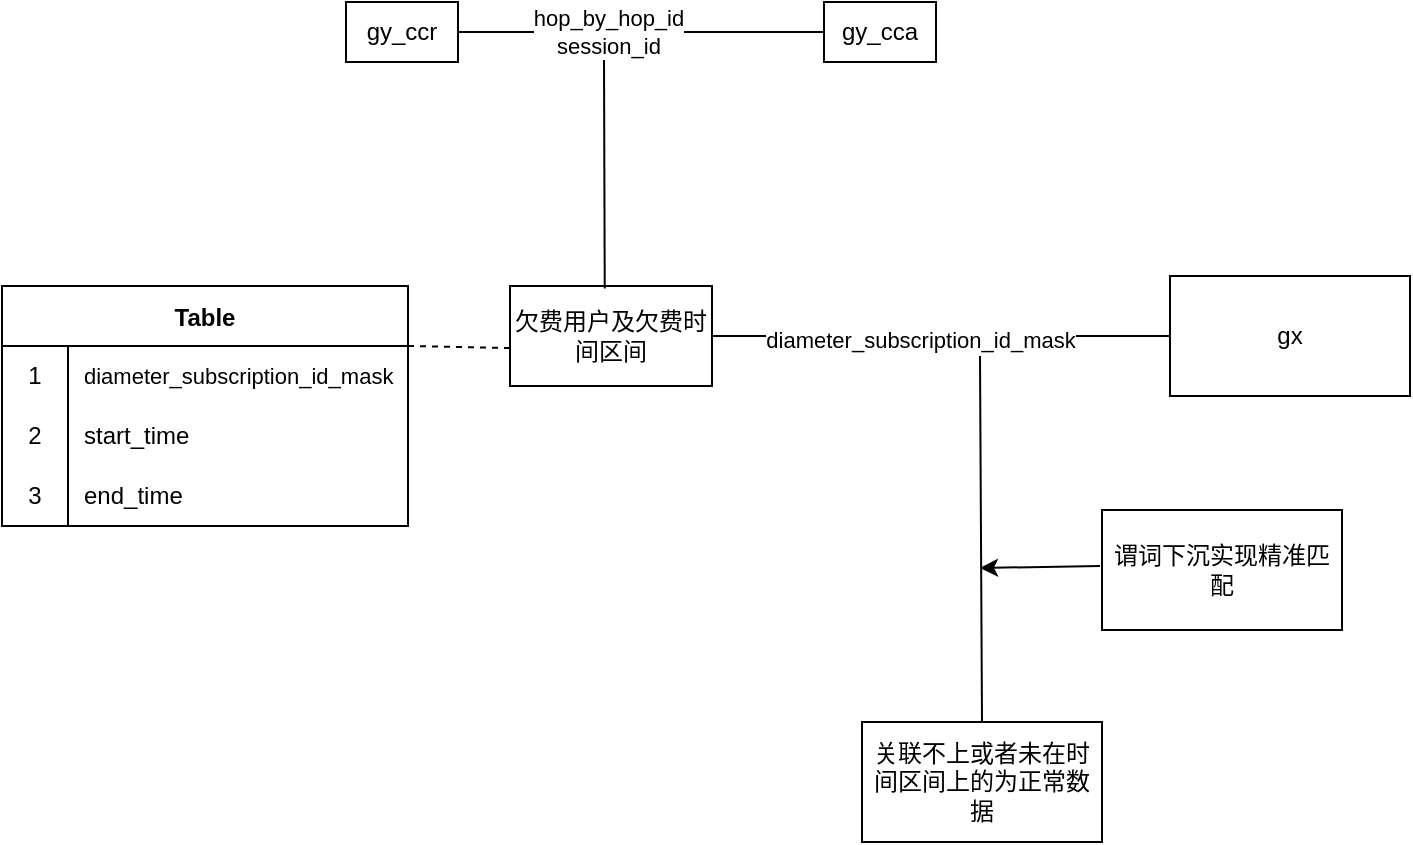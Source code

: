 <mxfile version="17.4.0" type="github">
  <diagram id="N5YAjj6k9JdcKqExU418" name="Page-1">
    <mxGraphModel dx="1669" dy="750" grid="0" gridSize="10" guides="1" tooltips="1" connect="1" arrows="1" fold="1" page="0" pageScale="1" pageWidth="827" pageHeight="1169" math="0" shadow="0">
      <root>
        <mxCell id="0" />
        <mxCell id="1" parent="0" />
        <mxCell id="cYo5Pk_QIZZrdre5_IzV-1" value="gy_cca" style="rounded=0;whiteSpace=wrap;html=1;" vertex="1" parent="1">
          <mxGeometry x="374" y="237" width="56" height="30" as="geometry" />
        </mxCell>
        <mxCell id="cYo5Pk_QIZZrdre5_IzV-5" value="欠费用户及欠费时间区间" style="whiteSpace=wrap;html=1;rounded=0;" vertex="1" parent="1">
          <mxGeometry x="217" y="379" width="101" height="50" as="geometry" />
        </mxCell>
        <mxCell id="cYo5Pk_QIZZrdre5_IzV-10" value="gy_ccr" style="rounded=0;whiteSpace=wrap;html=1;" vertex="1" parent="1">
          <mxGeometry x="135" y="237" width="56" height="30" as="geometry" />
        </mxCell>
        <mxCell id="cYo5Pk_QIZZrdre5_IzV-11" value="" style="endArrow=none;html=1;rounded=0;entryX=0;entryY=0.5;entryDx=0;entryDy=0;exitX=1;exitY=0.5;exitDx=0;exitDy=0;" edge="1" parent="1" source="cYo5Pk_QIZZrdre5_IzV-10" target="cYo5Pk_QIZZrdre5_IzV-1">
          <mxGeometry width="50" height="50" relative="1" as="geometry">
            <mxPoint x="259" y="382" as="sourcePoint" />
            <mxPoint x="309" y="332" as="targetPoint" />
          </mxGeometry>
        </mxCell>
        <mxCell id="cYo5Pk_QIZZrdre5_IzV-12" value="hop_by_hop_id&lt;br&gt;session_id" style="edgeLabel;html=1;align=center;verticalAlign=middle;resizable=0;points=[];" vertex="1" connectable="0" parent="cYo5Pk_QIZZrdre5_IzV-11">
          <mxGeometry x="-0.179" relative="1" as="geometry">
            <mxPoint as="offset" />
          </mxGeometry>
        </mxCell>
        <mxCell id="cYo5Pk_QIZZrdre5_IzV-13" value="" style="endArrow=none;html=1;rounded=0;exitX=0.469;exitY=0.026;exitDx=0;exitDy=0;exitPerimeter=0;" edge="1" parent="1" source="cYo5Pk_QIZZrdre5_IzV-5">
          <mxGeometry width="50" height="50" relative="1" as="geometry">
            <mxPoint x="259" y="375" as="sourcePoint" />
            <mxPoint x="264" y="266" as="targetPoint" />
          </mxGeometry>
        </mxCell>
        <mxCell id="cYo5Pk_QIZZrdre5_IzV-14" value="gx" style="rounded=0;whiteSpace=wrap;html=1;" vertex="1" parent="1">
          <mxGeometry x="547" y="374" width="120" height="60" as="geometry" />
        </mxCell>
        <mxCell id="cYo5Pk_QIZZrdre5_IzV-15" value="" style="endArrow=none;html=1;rounded=0;entryX=0;entryY=0.5;entryDx=0;entryDy=0;exitX=1;exitY=0.5;exitDx=0;exitDy=0;" edge="1" parent="1" source="cYo5Pk_QIZZrdre5_IzV-5" target="cYo5Pk_QIZZrdre5_IzV-14">
          <mxGeometry width="50" height="50" relative="1" as="geometry">
            <mxPoint x="280" y="544" as="sourcePoint" />
            <mxPoint x="330" y="494" as="targetPoint" />
          </mxGeometry>
        </mxCell>
        <mxCell id="cYo5Pk_QIZZrdre5_IzV-16" value="diameter_subscription_id_mask" style="edgeLabel;html=1;align=center;verticalAlign=middle;resizable=0;points=[];" vertex="1" connectable="0" parent="cYo5Pk_QIZZrdre5_IzV-15">
          <mxGeometry x="-0.093" y="-2" relative="1" as="geometry">
            <mxPoint as="offset" />
          </mxGeometry>
        </mxCell>
        <mxCell id="cYo5Pk_QIZZrdre5_IzV-17" value="关联不上或者未在时间区间上的为正常数据" style="rounded=0;whiteSpace=wrap;html=1;" vertex="1" parent="1">
          <mxGeometry x="393" y="597" width="120" height="60" as="geometry" />
        </mxCell>
        <mxCell id="cYo5Pk_QIZZrdre5_IzV-18" value="" style="endArrow=none;html=1;rounded=0;exitX=0.5;exitY=0;exitDx=0;exitDy=0;" edge="1" parent="1" source="cYo5Pk_QIZZrdre5_IzV-17">
          <mxGeometry width="50" height="50" relative="1" as="geometry">
            <mxPoint x="324" y="497" as="sourcePoint" />
            <mxPoint x="452" y="414" as="targetPoint" />
          </mxGeometry>
        </mxCell>
        <mxCell id="cYo5Pk_QIZZrdre5_IzV-19" value="谓词下沉实现精准匹配" style="rounded=0;whiteSpace=wrap;html=1;" vertex="1" parent="1">
          <mxGeometry x="513" y="491" width="120" height="60" as="geometry" />
        </mxCell>
        <mxCell id="cYo5Pk_QIZZrdre5_IzV-20" value="" style="endArrow=classic;html=1;rounded=0;" edge="1" parent="1">
          <mxGeometry width="50" height="50" relative="1" as="geometry">
            <mxPoint x="512" y="519" as="sourcePoint" />
            <mxPoint x="452" y="520" as="targetPoint" />
          </mxGeometry>
        </mxCell>
        <mxCell id="cYo5Pk_QIZZrdre5_IzV-21" value="Table" style="shape=table;startSize=30;container=1;collapsible=0;childLayout=tableLayout;fixedRows=1;rowLines=0;fontStyle=1;" vertex="1" parent="1">
          <mxGeometry x="-37" y="379" width="203" height="120" as="geometry" />
        </mxCell>
        <mxCell id="cYo5Pk_QIZZrdre5_IzV-22" value="" style="shape=tableRow;horizontal=0;startSize=0;swimlaneHead=0;swimlaneBody=0;top=0;left=0;bottom=0;right=0;collapsible=0;dropTarget=0;fillColor=none;points=[[0,0.5],[1,0.5]];portConstraint=eastwest;" vertex="1" parent="cYo5Pk_QIZZrdre5_IzV-21">
          <mxGeometry y="30" width="203" height="30" as="geometry" />
        </mxCell>
        <mxCell id="cYo5Pk_QIZZrdre5_IzV-23" value="1" style="shape=partialRectangle;html=1;whiteSpace=wrap;connectable=0;fillColor=none;top=0;left=0;bottom=0;right=0;overflow=hidden;pointerEvents=1;" vertex="1" parent="cYo5Pk_QIZZrdre5_IzV-22">
          <mxGeometry width="33" height="30" as="geometry">
            <mxRectangle width="33" height="30" as="alternateBounds" />
          </mxGeometry>
        </mxCell>
        <mxCell id="cYo5Pk_QIZZrdre5_IzV-24" value="&lt;span style=&quot;font-size: 11px ; text-align: center&quot;&gt;diameter_subscription_id_mask&lt;/span&gt;" style="shape=partialRectangle;html=1;whiteSpace=wrap;connectable=0;fillColor=none;top=0;left=0;bottom=0;right=0;align=left;spacingLeft=6;overflow=hidden;" vertex="1" parent="cYo5Pk_QIZZrdre5_IzV-22">
          <mxGeometry x="33" width="170" height="30" as="geometry">
            <mxRectangle width="170" height="30" as="alternateBounds" />
          </mxGeometry>
        </mxCell>
        <mxCell id="cYo5Pk_QIZZrdre5_IzV-25" value="" style="shape=tableRow;horizontal=0;startSize=0;swimlaneHead=0;swimlaneBody=0;top=0;left=0;bottom=0;right=0;collapsible=0;dropTarget=0;fillColor=none;points=[[0,0.5],[1,0.5]];portConstraint=eastwest;" vertex="1" parent="cYo5Pk_QIZZrdre5_IzV-21">
          <mxGeometry y="60" width="203" height="30" as="geometry" />
        </mxCell>
        <mxCell id="cYo5Pk_QIZZrdre5_IzV-26" value="2" style="shape=partialRectangle;html=1;whiteSpace=wrap;connectable=0;fillColor=none;top=0;left=0;bottom=0;right=0;overflow=hidden;" vertex="1" parent="cYo5Pk_QIZZrdre5_IzV-25">
          <mxGeometry width="33" height="30" as="geometry">
            <mxRectangle width="33" height="30" as="alternateBounds" />
          </mxGeometry>
        </mxCell>
        <mxCell id="cYo5Pk_QIZZrdre5_IzV-27" value="start_time" style="shape=partialRectangle;html=1;whiteSpace=wrap;connectable=0;fillColor=none;top=0;left=0;bottom=0;right=0;align=left;spacingLeft=6;overflow=hidden;" vertex="1" parent="cYo5Pk_QIZZrdre5_IzV-25">
          <mxGeometry x="33" width="170" height="30" as="geometry">
            <mxRectangle width="170" height="30" as="alternateBounds" />
          </mxGeometry>
        </mxCell>
        <mxCell id="cYo5Pk_QIZZrdre5_IzV-28" value="" style="shape=tableRow;horizontal=0;startSize=0;swimlaneHead=0;swimlaneBody=0;top=0;left=0;bottom=0;right=0;collapsible=0;dropTarget=0;fillColor=none;points=[[0,0.5],[1,0.5]];portConstraint=eastwest;" vertex="1" parent="cYo5Pk_QIZZrdre5_IzV-21">
          <mxGeometry y="90" width="203" height="30" as="geometry" />
        </mxCell>
        <mxCell id="cYo5Pk_QIZZrdre5_IzV-29" value="3" style="shape=partialRectangle;html=1;whiteSpace=wrap;connectable=0;fillColor=none;top=0;left=0;bottom=0;right=0;overflow=hidden;" vertex="1" parent="cYo5Pk_QIZZrdre5_IzV-28">
          <mxGeometry width="33" height="30" as="geometry">
            <mxRectangle width="33" height="30" as="alternateBounds" />
          </mxGeometry>
        </mxCell>
        <mxCell id="cYo5Pk_QIZZrdre5_IzV-30" value="end_time" style="shape=partialRectangle;html=1;whiteSpace=wrap;connectable=0;fillColor=none;top=0;left=0;bottom=0;right=0;align=left;spacingLeft=6;overflow=hidden;" vertex="1" parent="cYo5Pk_QIZZrdre5_IzV-28">
          <mxGeometry x="33" width="170" height="30" as="geometry">
            <mxRectangle width="170" height="30" as="alternateBounds" />
          </mxGeometry>
        </mxCell>
        <mxCell id="cYo5Pk_QIZZrdre5_IzV-31" value="" style="endArrow=none;dashed=1;html=1;rounded=0;entryX=0;entryY=0.62;entryDx=0;entryDy=0;entryPerimeter=0;exitX=1;exitY=0.25;exitDx=0;exitDy=0;" edge="1" parent="1" source="cYo5Pk_QIZZrdre5_IzV-21" target="cYo5Pk_QIZZrdre5_IzV-5">
          <mxGeometry width="50" height="50" relative="1" as="geometry">
            <mxPoint x="522" y="518" as="sourcePoint" />
            <mxPoint x="572" y="468" as="targetPoint" />
          </mxGeometry>
        </mxCell>
      </root>
    </mxGraphModel>
  </diagram>
</mxfile>

